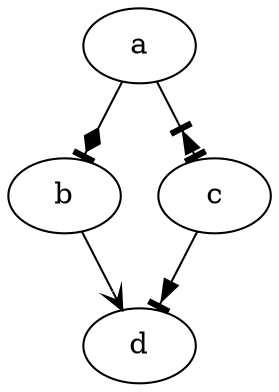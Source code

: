 digraph g {
  a -> b [arrowhead=teediamond]
  a -> c [arrowhead=teeinvtee]
  c -> d [arrowhead=teenormal]
  b -> d [arrowhead=vee]
}
